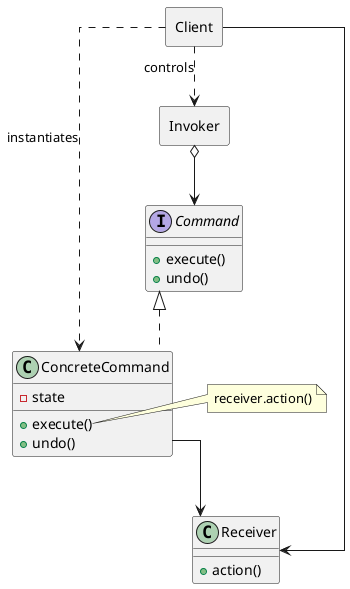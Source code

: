 @startuml
allow_mixing
skinparam linetype ortho

'left to right direction

agent Client

agent Invoker

interface Command {
	+ execute()
	+ undo()
}

Invoker o--> Command

class Receiver {
	+ action()
}

Client --> Receiver

class ConcreteCommand implements Command {
	+ execute()
	+ undo()
	- state
}

ConcreteCommand --> Receiver

Client ..> ConcreteCommand : instantiates
Client ..> Invoker : controls

note right of ConcreteCommand::execute
	receiver.action()
endnote

@enduml
